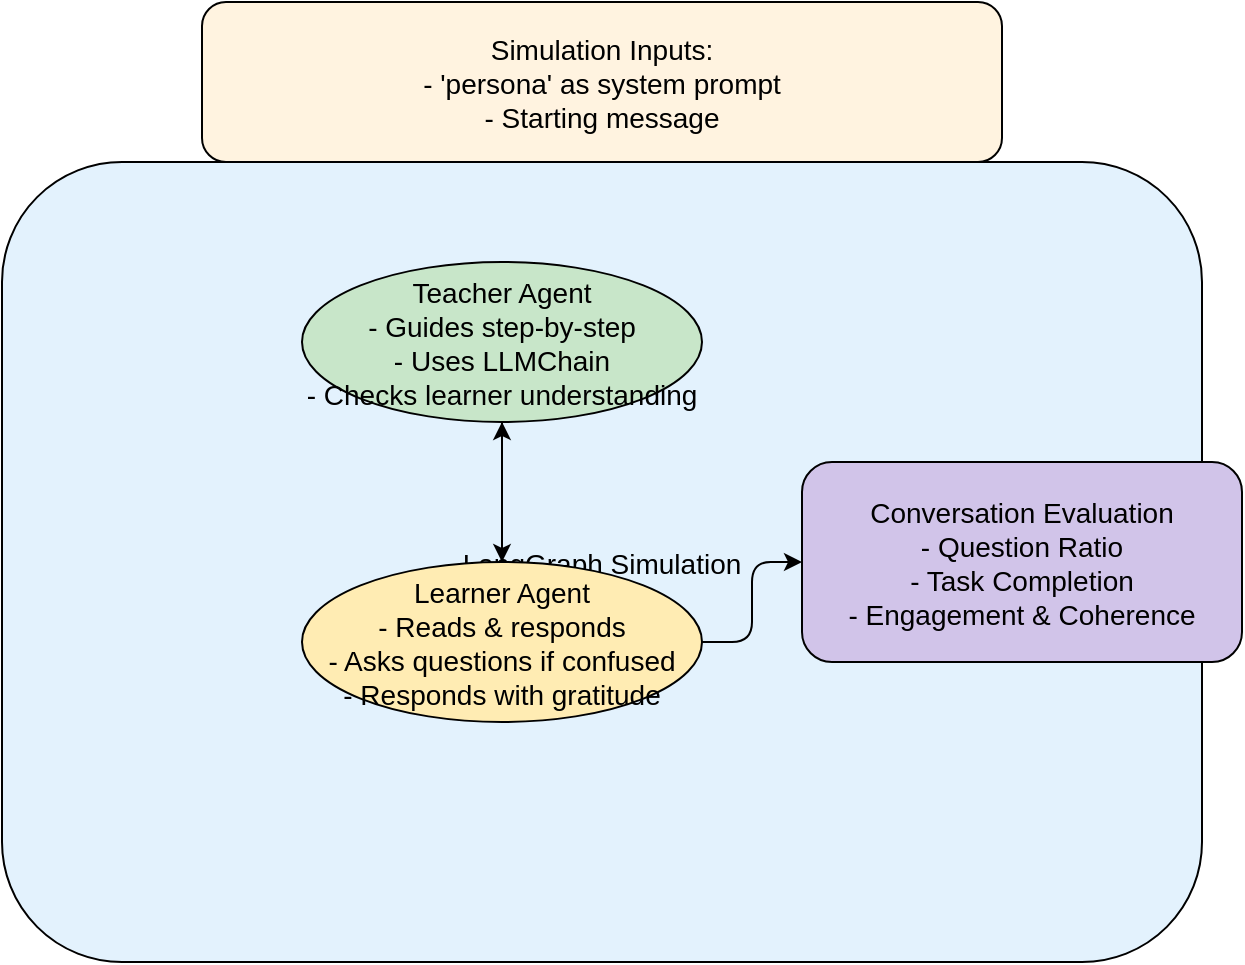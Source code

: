 <?xml version="1.0" encoding="UTF-8"?>
<mxGraphModel dx="1115" dy="742" grid="1" gridSize="10" guides="1" tooltips="1" connect="1" arrows="1" fold="1" page="1" pageScale="1" pageWidth="827" pageHeight="1169" math="0" shadow="0">
  <root>
    <mxCell id="0"/>
    <mxCell id="1" parent="0"/>
    
    <!-- Main Container -->
    <mxCell id="2" value="LangGraph Simulation" style="rounded=1;strokeColor=#000000;fillColor=#E3F2FD;fontSize=14;" vertex="1" parent="1">
      <mxGeometry x="100" y="100" width="600" height="400" as="geometry"/>
    </mxCell>
    
    <!-- Simulation Inputs -->
    <mxCell id="3" value="Simulation Inputs:&#xa;- 'persona' as system prompt&#xa;- Starting message" style="rounded=1;strokeColor=#000000;fillColor=#FFF3E0;fontSize=14;" vertex="1" parent="1">
      <mxGeometry x="200" y="20" width="400" height="80" as="geometry"/>
    </mxCell>
    
    <!-- Teacher Node -->
    <mxCell id="4" value="Teacher Agent&#xa;- Guides step-by-step&#xa;- Uses LLMChain&#xa;- Checks learner understanding" style="ellipse;strokeColor=#000000;fillColor=#C8E6C9;fontSize=14;" vertex="1" parent="1">
      <mxGeometry x="250" y="150" width="200" height="80" as="geometry"/>
    </mxCell>
    
    <!-- Learner Node -->
    <mxCell id="5" value="Learner Agent&#xa;- Reads &amp; responds&#xa;- Asks questions if confused&#xa;- Responds with gratitude" style="ellipse;strokeColor=#000000;fillColor=#FFECB3;fontSize=14;" vertex="1" parent="1">
      <mxGeometry x="250" y="300" width="200" height="80" as="geometry"/>
    </mxCell>
    
    <!-- Conversation Flow Arrows -->
    <mxCell id="6" edge="1" parent="1" source="4" target="5" style="edgeStyle=elbowEdgeStyle;rounded=1;strokeColor=#000000;">
      <mxGeometry relative="1" as="geometry"/>
    </mxCell>
    
    <mxCell id="7" edge="1" parent="1" source="5" target="4" style="edgeStyle=elbowEdgeStyle;rounded=1;strokeColor=#000000;">
      <mxGeometry relative="1" as="geometry"/>
    </mxCell>
    
    <!-- Conversation Evaluation -->
    <mxCell id="8" value="Conversation Evaluation&#xa;- Question Ratio&#xa;- Task Completion&#xa;- Engagement &amp; Coherence" style="rounded=1;strokeColor=#000000;fillColor=#D1C4E9;fontSize=14;" vertex="1" parent="1">
      <mxGeometry x="500" y="250" width="220" height="100" as="geometry"/>
    </mxCell>
    
    <mxCell id="9" edge="1" parent="1" source="5" target="8" style="edgeStyle=elbowEdgeStyle;rounded=1;strokeColor=#000000;">
      <mxGeometry relative="1" as="geometry"/>
    </mxCell>
    
  </root>
</mxGraphModel>
